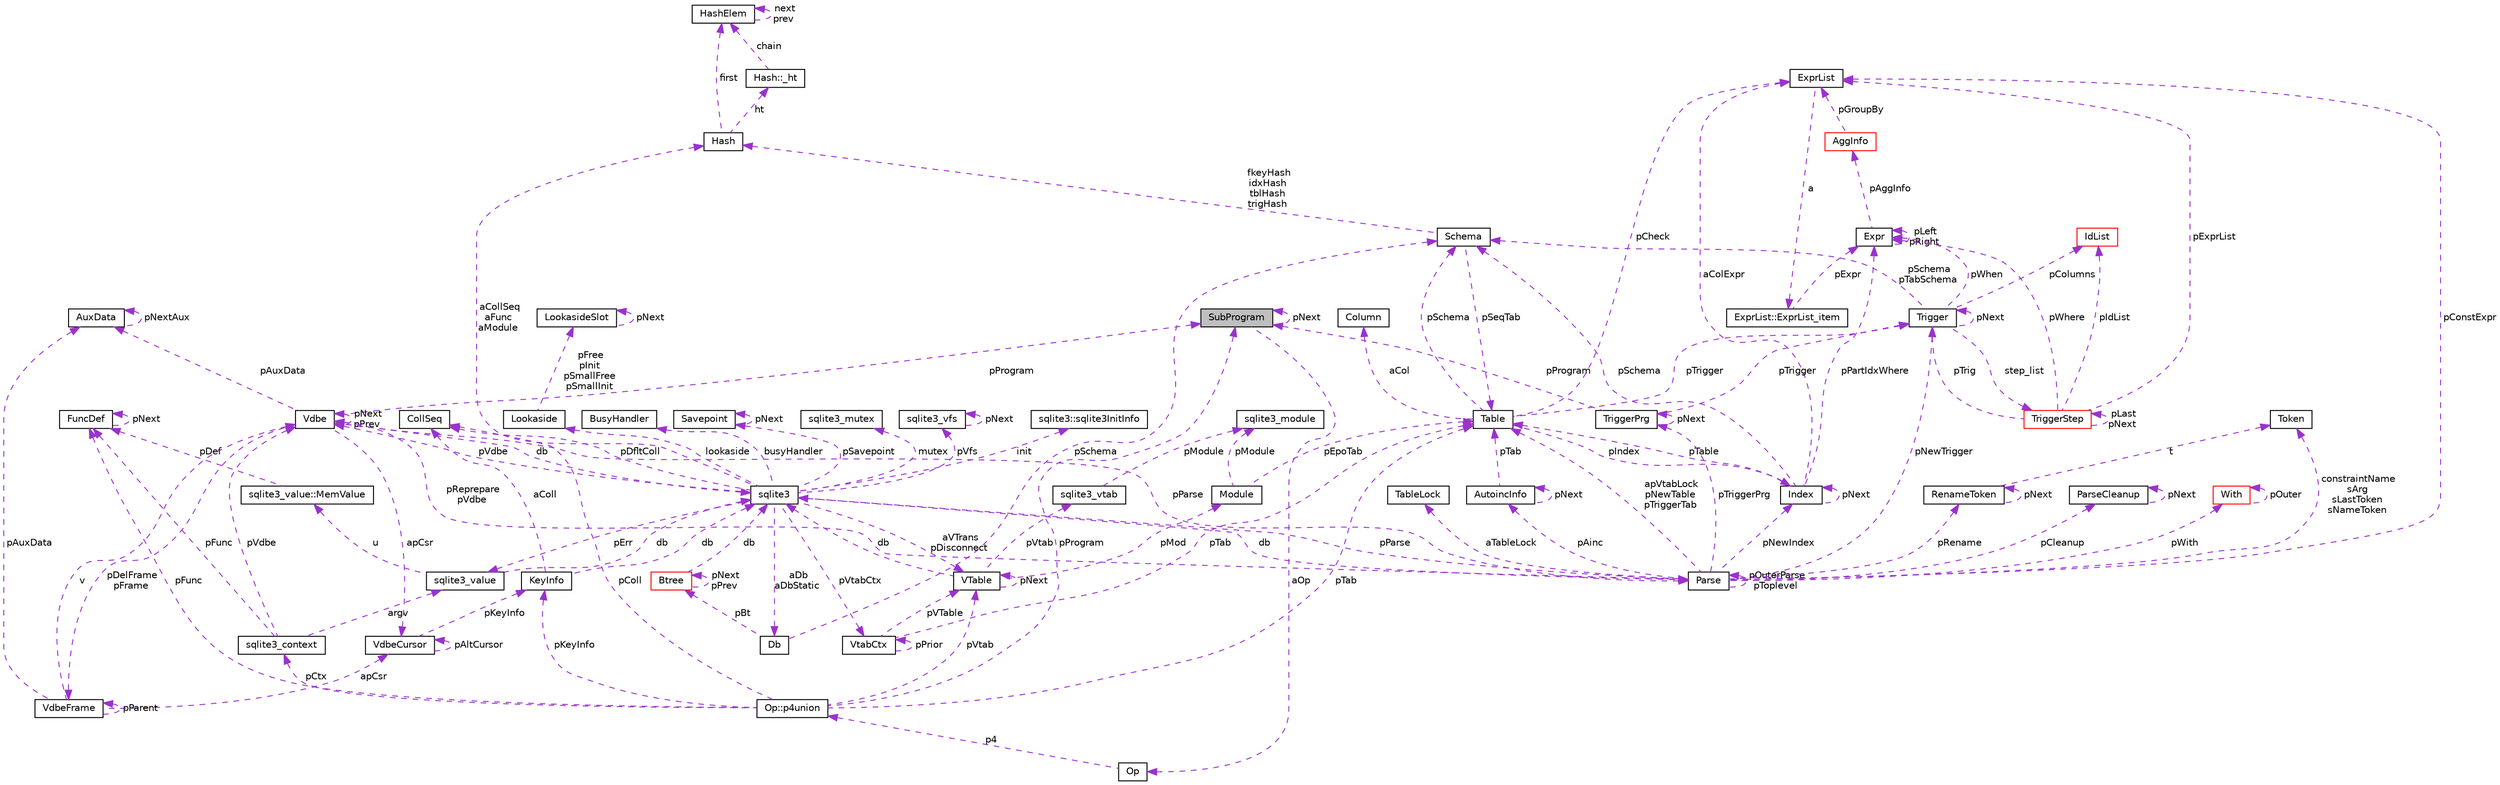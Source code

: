 digraph "SubProgram"
{
 // LATEX_PDF_SIZE
  edge [fontname="Helvetica",fontsize="10",labelfontname="Helvetica",labelfontsize="10"];
  node [fontname="Helvetica",fontsize="10",shape=record];
  Node1 [label="SubProgram",height=0.2,width=0.4,color="black", fillcolor="grey75", style="filled", fontcolor="black",tooltip=" "];
  Node2 -> Node1 [dir="back",color="darkorchid3",fontsize="10",style="dashed",label=" aOp" ,fontname="Helvetica"];
  Node2 [label="Op",height=0.2,width=0.4,color="black", fillcolor="white", style="filled",URL="$db/d1b/sqlite3_8c.html#d5/d1d/structVdbeOp",tooltip=" "];
  Node3 -> Node2 [dir="back",color="darkorchid3",fontsize="10",style="dashed",label=" p4" ,fontname="Helvetica"];
  Node3 [label="Op::p4union",height=0.2,width=0.4,color="black", fillcolor="white", style="filled",URL="$db/d1b/sqlite3_8c.html#dd/d82/unionVdbeOp_1_1p4union",tooltip=" "];
  Node4 -> Node3 [dir="back",color="darkorchid3",fontsize="10",style="dashed",label=" pFunc" ,fontname="Helvetica"];
  Node4 [label="FuncDef",height=0.2,width=0.4,color="black", fillcolor="white", style="filled",URL="$d1/d3a/structFuncDef.html",tooltip=" "];
  Node4 -> Node4 [dir="back",color="darkorchid3",fontsize="10",style="dashed",label=" pNext" ,fontname="Helvetica"];
  Node5 -> Node3 [dir="back",color="darkorchid3",fontsize="10",style="dashed",label=" pCtx" ,fontname="Helvetica"];
  Node5 [label="sqlite3_context",height=0.2,width=0.4,color="black", fillcolor="white", style="filled",URL="$db/d1b/sqlite3_8c.html#d8/ddd/structsqlite3__context",tooltip=" "];
  Node4 -> Node5 [dir="back",color="darkorchid3",fontsize="10",style="dashed",label=" pFunc" ,fontname="Helvetica"];
  Node6 -> Node5 [dir="back",color="darkorchid3",fontsize="10",style="dashed",label=" pVdbe" ,fontname="Helvetica"];
  Node6 [label="Vdbe",height=0.2,width=0.4,color="black", fillcolor="white", style="filled",URL="$db/d1b/sqlite3_8c.html#de/d53/structVdbe",tooltip=" "];
  Node7 -> Node6 [dir="back",color="darkorchid3",fontsize="10",style="dashed",label=" db" ,fontname="Helvetica"];
  Node7 [label="sqlite3",height=0.2,width=0.4,color="black", fillcolor="white", style="filled",URL="$d9/dcd/structsqlite3.html",tooltip=" "];
  Node8 -> Node7 [dir="back",color="darkorchid3",fontsize="10",style="dashed",label=" pVfs" ,fontname="Helvetica"];
  Node8 [label="sqlite3_vfs",height=0.2,width=0.4,color="black", fillcolor="white", style="filled",URL="$d3/d36/structsqlite3__vfs.html",tooltip=" "];
  Node8 -> Node8 [dir="back",color="darkorchid3",fontsize="10",style="dashed",label=" pNext" ,fontname="Helvetica"];
  Node6 -> Node7 [dir="back",color="darkorchid3",fontsize="10",style="dashed",label=" pVdbe" ,fontname="Helvetica"];
  Node9 -> Node7 [dir="back",color="darkorchid3",fontsize="10",style="dashed",label=" pDfltColl" ,fontname="Helvetica"];
  Node9 [label="CollSeq",height=0.2,width=0.4,color="black", fillcolor="white", style="filled",URL="$d1/d4e/structCollSeq.html",tooltip=" "];
  Node10 -> Node7 [dir="back",color="darkorchid3",fontsize="10",style="dashed",label=" mutex" ,fontname="Helvetica"];
  Node10 [label="sqlite3_mutex",height=0.2,width=0.4,color="black", fillcolor="white", style="filled",URL="$db/d1b/sqlite3_8c.html#d5/d3c/structsqlite3__mutex",tooltip=" "];
  Node11 -> Node7 [dir="back",color="darkorchid3",fontsize="10",style="dashed",label=" aDb\naDbStatic" ,fontname="Helvetica"];
  Node11 [label="Db",height=0.2,width=0.4,color="black", fillcolor="white", style="filled",URL="$db/d1b/sqlite3_8c.html#d2/d6b/structDb",tooltip=" "];
  Node12 -> Node11 [dir="back",color="darkorchid3",fontsize="10",style="dashed",label=" pBt" ,fontname="Helvetica"];
  Node12 [label="Btree",height=0.2,width=0.4,color="red", fillcolor="white", style="filled",URL="$db/d1b/sqlite3_8c.html#dd/db3/structBtree",tooltip=" "];
  Node7 -> Node12 [dir="back",color="darkorchid3",fontsize="10",style="dashed",label=" db" ,fontname="Helvetica"];
  Node12 -> Node12 [dir="back",color="darkorchid3",fontsize="10",style="dashed",label=" pNext\npPrev" ,fontname="Helvetica"];
  Node30 -> Node11 [dir="back",color="darkorchid3",fontsize="10",style="dashed",label=" pSchema" ,fontname="Helvetica"];
  Node30 [label="Schema",height=0.2,width=0.4,color="black", fillcolor="white", style="filled",URL="$db/d1b/sqlite3_8c.html#d8/db0/structSchema",tooltip=" "];
  Node31 -> Node30 [dir="back",color="darkorchid3",fontsize="10",style="dashed",label=" fkeyHash\nidxHash\ntblHash\ntrigHash" ,fontname="Helvetica"];
  Node31 [label="Hash",height=0.2,width=0.4,color="black", fillcolor="white", style="filled",URL="$db/d1b/sqlite3_8c.html#d1/dbe/structHash",tooltip=" "];
  Node32 -> Node31 [dir="back",color="darkorchid3",fontsize="10",style="dashed",label=" first" ,fontname="Helvetica"];
  Node32 [label="HashElem",height=0.2,width=0.4,color="black", fillcolor="white", style="filled",URL="$db/d1b/sqlite3_8c.html#da/d21/structHashElem",tooltip=" "];
  Node32 -> Node32 [dir="back",color="darkorchid3",fontsize="10",style="dashed",label=" next\nprev" ,fontname="Helvetica"];
  Node33 -> Node31 [dir="back",color="darkorchid3",fontsize="10",style="dashed",label=" ht" ,fontname="Helvetica"];
  Node33 [label="Hash::_ht",height=0.2,width=0.4,color="black", fillcolor="white", style="filled",URL="$db/d1b/sqlite3_8c.html#d7/d1f/structHash_1_1__ht",tooltip=" "];
  Node32 -> Node33 [dir="back",color="darkorchid3",fontsize="10",style="dashed",label=" chain" ,fontname="Helvetica"];
  Node34 -> Node30 [dir="back",color="darkorchid3",fontsize="10",style="dashed",label=" pSeqTab" ,fontname="Helvetica"];
  Node34 [label="Table",height=0.2,width=0.4,color="black", fillcolor="white", style="filled",URL="$db/d1b/sqlite3_8c.html#dc/dcb/structTable",tooltip=" "];
  Node35 -> Node34 [dir="back",color="darkorchid3",fontsize="10",style="dashed",label=" aCol" ,fontname="Helvetica"];
  Node35 [label="Column",height=0.2,width=0.4,color="black", fillcolor="white", style="filled",URL="$db/d1b/sqlite3_8c.html#dc/dc1/structColumn",tooltip=" "];
  Node36 -> Node34 [dir="back",color="darkorchid3",fontsize="10",style="dashed",label=" pIndex" ,fontname="Helvetica"];
  Node36 [label="Index",height=0.2,width=0.4,color="black", fillcolor="white", style="filled",URL="$db/d1b/sqlite3_8c.html#df/d86/structIndex",tooltip=" "];
  Node34 -> Node36 [dir="back",color="darkorchid3",fontsize="10",style="dashed",label=" pTable" ,fontname="Helvetica"];
  Node36 -> Node36 [dir="back",color="darkorchid3",fontsize="10",style="dashed",label=" pNext" ,fontname="Helvetica"];
  Node30 -> Node36 [dir="back",color="darkorchid3",fontsize="10",style="dashed",label=" pSchema" ,fontname="Helvetica"];
  Node37 -> Node36 [dir="back",color="darkorchid3",fontsize="10",style="dashed",label=" pPartIdxWhere" ,fontname="Helvetica"];
  Node37 [label="Expr",height=0.2,width=0.4,color="black", fillcolor="white", style="filled",URL="$db/d1b/sqlite3_8c.html#d4/dfb/structExpr",tooltip=" "];
  Node37 -> Node37 [dir="back",color="darkorchid3",fontsize="10",style="dashed",label=" pLeft\npRight" ,fontname="Helvetica"];
  Node38 -> Node37 [dir="back",color="darkorchid3",fontsize="10",style="dashed",label=" pAggInfo" ,fontname="Helvetica"];
  Node38 [label="AggInfo",height=0.2,width=0.4,color="red", fillcolor="white", style="filled",URL="$db/d1b/sqlite3_8c.html#d2/dc8/structAggInfo",tooltip=" "];
  Node39 -> Node38 [dir="back",color="darkorchid3",fontsize="10",style="dashed",label=" pGroupBy" ,fontname="Helvetica"];
  Node39 [label="ExprList",height=0.2,width=0.4,color="black", fillcolor="white", style="filled",URL="$db/d1b/sqlite3_8c.html#d5/d5c/structExprList",tooltip=" "];
  Node40 -> Node39 [dir="back",color="darkorchid3",fontsize="10",style="dashed",label=" a" ,fontname="Helvetica"];
  Node40 [label="ExprList::ExprList_item",height=0.2,width=0.4,color="black", fillcolor="white", style="filled",URL="$db/d1b/sqlite3_8c.html#d8/dae/structExprList_1_1ExprList__item",tooltip=" "];
  Node37 -> Node40 [dir="back",color="darkorchid3",fontsize="10",style="dashed",label=" pExpr" ,fontname="Helvetica"];
  Node39 -> Node36 [dir="back",color="darkorchid3",fontsize="10",style="dashed",label=" aColExpr" ,fontname="Helvetica"];
  Node39 -> Node34 [dir="back",color="darkorchid3",fontsize="10",style="dashed",label=" pCheck" ,fontname="Helvetica"];
  Node43 -> Node34 [dir="back",color="darkorchid3",fontsize="10",style="dashed",label=" pTrigger" ,fontname="Helvetica"];
  Node43 [label="Trigger",height=0.2,width=0.4,color="black", fillcolor="white", style="filled",URL="$db/d1b/sqlite3_8c.html#dc/d15/structTrigger",tooltip=" "];
  Node37 -> Node43 [dir="back",color="darkorchid3",fontsize="10",style="dashed",label=" pWhen" ,fontname="Helvetica"];
  Node44 -> Node43 [dir="back",color="darkorchid3",fontsize="10",style="dashed",label=" pColumns" ,fontname="Helvetica"];
  Node44 [label="IdList",height=0.2,width=0.4,color="red", fillcolor="white", style="filled",URL="$db/d1b/sqlite3_8c.html#da/d69/structIdList",tooltip=" "];
  Node30 -> Node43 [dir="back",color="darkorchid3",fontsize="10",style="dashed",label=" pSchema\npTabSchema" ,fontname="Helvetica"];
  Node46 -> Node43 [dir="back",color="darkorchid3",fontsize="10",style="dashed",label=" step_list" ,fontname="Helvetica"];
  Node46 [label="TriggerStep",height=0.2,width=0.4,color="red", fillcolor="white", style="filled",URL="$db/d1b/sqlite3_8c.html#d5/da5/structTriggerStep",tooltip=" "];
  Node43 -> Node46 [dir="back",color="darkorchid3",fontsize="10",style="dashed",label=" pTrig" ,fontname="Helvetica"];
  Node37 -> Node46 [dir="back",color="darkorchid3",fontsize="10",style="dashed",label=" pWhere" ,fontname="Helvetica"];
  Node39 -> Node46 [dir="back",color="darkorchid3",fontsize="10",style="dashed",label=" pExprList" ,fontname="Helvetica"];
  Node44 -> Node46 [dir="back",color="darkorchid3",fontsize="10",style="dashed",label=" pIdList" ,fontname="Helvetica"];
  Node46 -> Node46 [dir="back",color="darkorchid3",fontsize="10",style="dashed",label=" pLast\npNext" ,fontname="Helvetica"];
  Node43 -> Node43 [dir="back",color="darkorchid3",fontsize="10",style="dashed",label=" pNext" ,fontname="Helvetica"];
  Node30 -> Node34 [dir="back",color="darkorchid3",fontsize="10",style="dashed",label=" pSchema" ,fontname="Helvetica"];
  Node55 -> Node7 [dir="back",color="darkorchid3",fontsize="10",style="dashed",label=" init" ,fontname="Helvetica"];
  Node55 [label="sqlite3::sqlite3InitInfo",height=0.2,width=0.4,color="black", fillcolor="white", style="filled",URL="$d9/dcd/structsqlite3.html#df/d52/structsqlite3_1_1sqlite3InitInfo",tooltip=" "];
  Node56 -> Node7 [dir="back",color="darkorchid3",fontsize="10",style="dashed",label=" pParse" ,fontname="Helvetica"];
  Node56 [label="Parse",height=0.2,width=0.4,color="black", fillcolor="white", style="filled",URL="$db/d1b/sqlite3_8c.html#db/dbb/structParse",tooltip=" "];
  Node7 -> Node56 [dir="back",color="darkorchid3",fontsize="10",style="dashed",label=" db" ,fontname="Helvetica"];
  Node6 -> Node56 [dir="back",color="darkorchid3",fontsize="10",style="dashed",label=" pReprepare\npVdbe" ,fontname="Helvetica"];
  Node39 -> Node56 [dir="back",color="darkorchid3",fontsize="10",style="dashed",label=" pConstExpr" ,fontname="Helvetica"];
  Node57 -> Node56 [dir="back",color="darkorchid3",fontsize="10",style="dashed",label=" constraintName\nsArg\nsLastToken\nsNameToken" ,fontname="Helvetica"];
  Node57 [label="Token",height=0.2,width=0.4,color="black", fillcolor="white", style="filled",URL="$db/d1b/sqlite3_8c.html#df/dcd/structToken",tooltip=" "];
  Node58 -> Node56 [dir="back",color="darkorchid3",fontsize="10",style="dashed",label=" aTableLock" ,fontname="Helvetica"];
  Node58 [label="TableLock",height=0.2,width=0.4,color="black", fillcolor="white", style="filled",URL="$db/d1b/sqlite3_8c.html#d1/d79/structTableLock",tooltip=" "];
  Node59 -> Node56 [dir="back",color="darkorchid3",fontsize="10",style="dashed",label=" pAinc" ,fontname="Helvetica"];
  Node59 [label="AutoincInfo",height=0.2,width=0.4,color="black", fillcolor="white", style="filled",URL="$db/d1b/sqlite3_8c.html#db/d7b/structAutoincInfo",tooltip=" "];
  Node59 -> Node59 [dir="back",color="darkorchid3",fontsize="10",style="dashed",label=" pNext" ,fontname="Helvetica"];
  Node34 -> Node59 [dir="back",color="darkorchid3",fontsize="10",style="dashed",label=" pTab" ,fontname="Helvetica"];
  Node56 -> Node56 [dir="back",color="darkorchid3",fontsize="10",style="dashed",label=" pOuterParse\npToplevel" ,fontname="Helvetica"];
  Node34 -> Node56 [dir="back",color="darkorchid3",fontsize="10",style="dashed",label=" apVtabLock\npNewTable\npTriggerTab" ,fontname="Helvetica"];
  Node60 -> Node56 [dir="back",color="darkorchid3",fontsize="10",style="dashed",label=" pTriggerPrg" ,fontname="Helvetica"];
  Node60 [label="TriggerPrg",height=0.2,width=0.4,color="black", fillcolor="white", style="filled",URL="$db/d1b/sqlite3_8c.html#d9/d62/structTriggerPrg",tooltip=" "];
  Node43 -> Node60 [dir="back",color="darkorchid3",fontsize="10",style="dashed",label=" pTrigger" ,fontname="Helvetica"];
  Node60 -> Node60 [dir="back",color="darkorchid3",fontsize="10",style="dashed",label=" pNext" ,fontname="Helvetica"];
  Node1 -> Node60 [dir="back",color="darkorchid3",fontsize="10",style="dashed",label=" pProgram" ,fontname="Helvetica"];
  Node61 -> Node56 [dir="back",color="darkorchid3",fontsize="10",style="dashed",label=" pCleanup" ,fontname="Helvetica"];
  Node61 [label="ParseCleanup",height=0.2,width=0.4,color="black", fillcolor="white", style="filled",URL="$de/d52/structParseCleanup.html",tooltip=" "];
  Node61 -> Node61 [dir="back",color="darkorchid3",fontsize="10",style="dashed",label=" pNext" ,fontname="Helvetica"];
  Node36 -> Node56 [dir="back",color="darkorchid3",fontsize="10",style="dashed",label=" pNewIndex" ,fontname="Helvetica"];
  Node43 -> Node56 [dir="back",color="darkorchid3",fontsize="10",style="dashed",label=" pNewTrigger" ,fontname="Helvetica"];
  Node50 -> Node56 [dir="back",color="darkorchid3",fontsize="10",style="dashed",label=" pWith" ,fontname="Helvetica"];
  Node50 [label="With",height=0.2,width=0.4,color="red", fillcolor="white", style="filled",URL="$db/d1b/sqlite3_8c.html#df/d70/structWith",tooltip=" "];
  Node50 -> Node50 [dir="back",color="darkorchid3",fontsize="10",style="dashed",label=" pOuter" ,fontname="Helvetica"];
  Node62 -> Node56 [dir="back",color="darkorchid3",fontsize="10",style="dashed",label=" pRename" ,fontname="Helvetica"];
  Node62 [label="RenameToken",height=0.2,width=0.4,color="black", fillcolor="white", style="filled",URL="$db/d1b/sqlite3_8c.html#d7/db5/structRenameToken",tooltip=" "];
  Node57 -> Node62 [dir="back",color="darkorchid3",fontsize="10",style="dashed",label=" t" ,fontname="Helvetica"];
  Node62 -> Node62 [dir="back",color="darkorchid3",fontsize="10",style="dashed",label=" pNext" ,fontname="Helvetica"];
  Node63 -> Node7 [dir="back",color="darkorchid3",fontsize="10",style="dashed",label=" pErr" ,fontname="Helvetica"];
  Node63 [label="sqlite3_value",height=0.2,width=0.4,color="black", fillcolor="white", style="filled",URL="$d0/d9c/structsqlite3__value.html",tooltip=" "];
  Node64 -> Node63 [dir="back",color="darkorchid3",fontsize="10",style="dashed",label=" u" ,fontname="Helvetica"];
  Node64 [label="sqlite3_value::MemValue",height=0.2,width=0.4,color="black", fillcolor="white", style="filled",URL="$d0/d9c/structsqlite3__value.html#d5/da9/unionsqlite3__value_1_1MemValue",tooltip=" "];
  Node4 -> Node64 [dir="back",color="darkorchid3",fontsize="10",style="dashed",label=" pDef" ,fontname="Helvetica"];
  Node7 -> Node63 [dir="back",color="darkorchid3",fontsize="10",style="dashed",label=" db" ,fontname="Helvetica"];
  Node65 -> Node7 [dir="back",color="darkorchid3",fontsize="10",style="dashed",label=" lookaside" ,fontname="Helvetica"];
  Node65 [label="Lookaside",height=0.2,width=0.4,color="black", fillcolor="white", style="filled",URL="$db/d1b/sqlite3_8c.html#d9/d54/structLookaside",tooltip=" "];
  Node66 -> Node65 [dir="back",color="darkorchid3",fontsize="10",style="dashed",label=" pFree\npInit\npSmallFree\npSmallInit" ,fontname="Helvetica"];
  Node66 [label="LookasideSlot",height=0.2,width=0.4,color="black", fillcolor="white", style="filled",URL="$db/d1b/sqlite3_8c.html#d1/de0/structLookasideSlot",tooltip=" "];
  Node66 -> Node66 [dir="back",color="darkorchid3",fontsize="10",style="dashed",label=" pNext" ,fontname="Helvetica"];
  Node31 -> Node7 [dir="back",color="darkorchid3",fontsize="10",style="dashed",label=" aCollSeq\naFunc\naModule" ,fontname="Helvetica"];
  Node67 -> Node7 [dir="back",color="darkorchid3",fontsize="10",style="dashed",label=" pVtabCtx" ,fontname="Helvetica"];
  Node67 [label="VtabCtx",height=0.2,width=0.4,color="black", fillcolor="white", style="filled",URL="$db/d1b/sqlite3_8c.html#d3/d4f/structVtabCtx",tooltip=" "];
  Node68 -> Node67 [dir="back",color="darkorchid3",fontsize="10",style="dashed",label=" pVTable" ,fontname="Helvetica"];
  Node68 [label="VTable",height=0.2,width=0.4,color="black", fillcolor="white", style="filled",URL="$db/d1b/sqlite3_8c.html#d9/dde/structVTable",tooltip=" "];
  Node7 -> Node68 [dir="back",color="darkorchid3",fontsize="10",style="dashed",label=" db" ,fontname="Helvetica"];
  Node69 -> Node68 [dir="back",color="darkorchid3",fontsize="10",style="dashed",label=" pMod" ,fontname="Helvetica"];
  Node69 [label="Module",height=0.2,width=0.4,color="black", fillcolor="white", style="filled",URL="$d0/dc5/structModule.html",tooltip=" "];
  Node70 -> Node69 [dir="back",color="darkorchid3",fontsize="10",style="dashed",label=" pModule" ,fontname="Helvetica"];
  Node70 [label="sqlite3_module",height=0.2,width=0.4,color="black", fillcolor="white", style="filled",URL="$dd/de4/structsqlite3__module.html",tooltip=" "];
  Node34 -> Node69 [dir="back",color="darkorchid3",fontsize="10",style="dashed",label=" pEpoTab" ,fontname="Helvetica"];
  Node71 -> Node68 [dir="back",color="darkorchid3",fontsize="10",style="dashed",label=" pVtab" ,fontname="Helvetica"];
  Node71 [label="sqlite3_vtab",height=0.2,width=0.4,color="black", fillcolor="white", style="filled",URL="$de/dd3/sqlite3_8h.html#d3/d12/structsqlite3__vtab",tooltip=" "];
  Node70 -> Node71 [dir="back",color="darkorchid3",fontsize="10",style="dashed",label=" pModule" ,fontname="Helvetica"];
  Node68 -> Node68 [dir="back",color="darkorchid3",fontsize="10",style="dashed",label=" pNext" ,fontname="Helvetica"];
  Node34 -> Node67 [dir="back",color="darkorchid3",fontsize="10",style="dashed",label=" pTab" ,fontname="Helvetica"];
  Node67 -> Node67 [dir="back",color="darkorchid3",fontsize="10",style="dashed",label=" pPrior" ,fontname="Helvetica"];
  Node68 -> Node7 [dir="back",color="darkorchid3",fontsize="10",style="dashed",label=" aVTrans\npDisconnect" ,fontname="Helvetica"];
  Node72 -> Node7 [dir="back",color="darkorchid3",fontsize="10",style="dashed",label=" busyHandler" ,fontname="Helvetica"];
  Node72 [label="BusyHandler",height=0.2,width=0.4,color="black", fillcolor="white", style="filled",URL="$dc/d2e/structBusyHandler.html",tooltip=" "];
  Node73 -> Node7 [dir="back",color="darkorchid3",fontsize="10",style="dashed",label=" pSavepoint" ,fontname="Helvetica"];
  Node73 [label="Savepoint",height=0.2,width=0.4,color="black", fillcolor="white", style="filled",URL="$db/d1b/sqlite3_8c.html#d3/d2f/structSavepoint",tooltip=" "];
  Node73 -> Node73 [dir="back",color="darkorchid3",fontsize="10",style="dashed",label=" pNext" ,fontname="Helvetica"];
  Node6 -> Node6 [dir="back",color="darkorchid3",fontsize="10",style="dashed",label=" pNext\npPrev" ,fontname="Helvetica"];
  Node56 -> Node6 [dir="back",color="darkorchid3",fontsize="10",style="dashed",label=" pParse" ,fontname="Helvetica"];
  Node74 -> Node6 [dir="back",color="darkorchid3",fontsize="10",style="dashed",label=" apCsr" ,fontname="Helvetica"];
  Node74 [label="VdbeCursor",height=0.2,width=0.4,color="black", fillcolor="white", style="filled",URL="$db/d1b/sqlite3_8c.html#d0/dd5/structVdbeCursor",tooltip=" "];
  Node74 -> Node74 [dir="back",color="darkorchid3",fontsize="10",style="dashed",label=" pAltCursor" ,fontname="Helvetica"];
  Node27 -> Node74 [dir="back",color="darkorchid3",fontsize="10",style="dashed",label=" pKeyInfo" ,fontname="Helvetica"];
  Node27 [label="KeyInfo",height=0.2,width=0.4,color="black", fillcolor="white", style="filled",URL="$db/d1b/sqlite3_8c.html#d2/d51/structKeyInfo",tooltip=" "];
  Node7 -> Node27 [dir="back",color="darkorchid3",fontsize="10",style="dashed",label=" db" ,fontname="Helvetica"];
  Node9 -> Node27 [dir="back",color="darkorchid3",fontsize="10",style="dashed",label=" aColl" ,fontname="Helvetica"];
  Node75 -> Node6 [dir="back",color="darkorchid3",fontsize="10",style="dashed",label=" pDelFrame\npFrame" ,fontname="Helvetica"];
  Node75 [label="VdbeFrame",height=0.2,width=0.4,color="black", fillcolor="white", style="filled",URL="$db/d1b/sqlite3_8c.html#df/db1/structVdbeFrame",tooltip=" "];
  Node6 -> Node75 [dir="back",color="darkorchid3",fontsize="10",style="dashed",label=" v" ,fontname="Helvetica"];
  Node75 -> Node75 [dir="back",color="darkorchid3",fontsize="10",style="dashed",label=" pParent" ,fontname="Helvetica"];
  Node74 -> Node75 [dir="back",color="darkorchid3",fontsize="10",style="dashed",label=" apCsr" ,fontname="Helvetica"];
  Node76 -> Node75 [dir="back",color="darkorchid3",fontsize="10",style="dashed",label=" pAuxData" ,fontname="Helvetica"];
  Node76 [label="AuxData",height=0.2,width=0.4,color="black", fillcolor="white", style="filled",URL="$d7/d4c/structAuxData.html",tooltip=" "];
  Node76 -> Node76 [dir="back",color="darkorchid3",fontsize="10",style="dashed",label=" pNextAux" ,fontname="Helvetica"];
  Node1 -> Node6 [dir="back",color="darkorchid3",fontsize="10",style="dashed",label=" pProgram" ,fontname="Helvetica"];
  Node76 -> Node6 [dir="back",color="darkorchid3",fontsize="10",style="dashed",label=" pAuxData" ,fontname="Helvetica"];
  Node63 -> Node5 [dir="back",color="darkorchid3",fontsize="10",style="dashed",label=" argv" ,fontname="Helvetica"];
  Node9 -> Node3 [dir="back",color="darkorchid3",fontsize="10",style="dashed",label=" pColl" ,fontname="Helvetica"];
  Node68 -> Node3 [dir="back",color="darkorchid3",fontsize="10",style="dashed",label=" pVtab" ,fontname="Helvetica"];
  Node27 -> Node3 [dir="back",color="darkorchid3",fontsize="10",style="dashed",label=" pKeyInfo" ,fontname="Helvetica"];
  Node1 -> Node3 [dir="back",color="darkorchid3",fontsize="10",style="dashed",label=" pProgram" ,fontname="Helvetica"];
  Node34 -> Node3 [dir="back",color="darkorchid3",fontsize="10",style="dashed",label=" pTab" ,fontname="Helvetica"];
  Node1 -> Node1 [dir="back",color="darkorchid3",fontsize="10",style="dashed",label=" pNext" ,fontname="Helvetica"];
}
